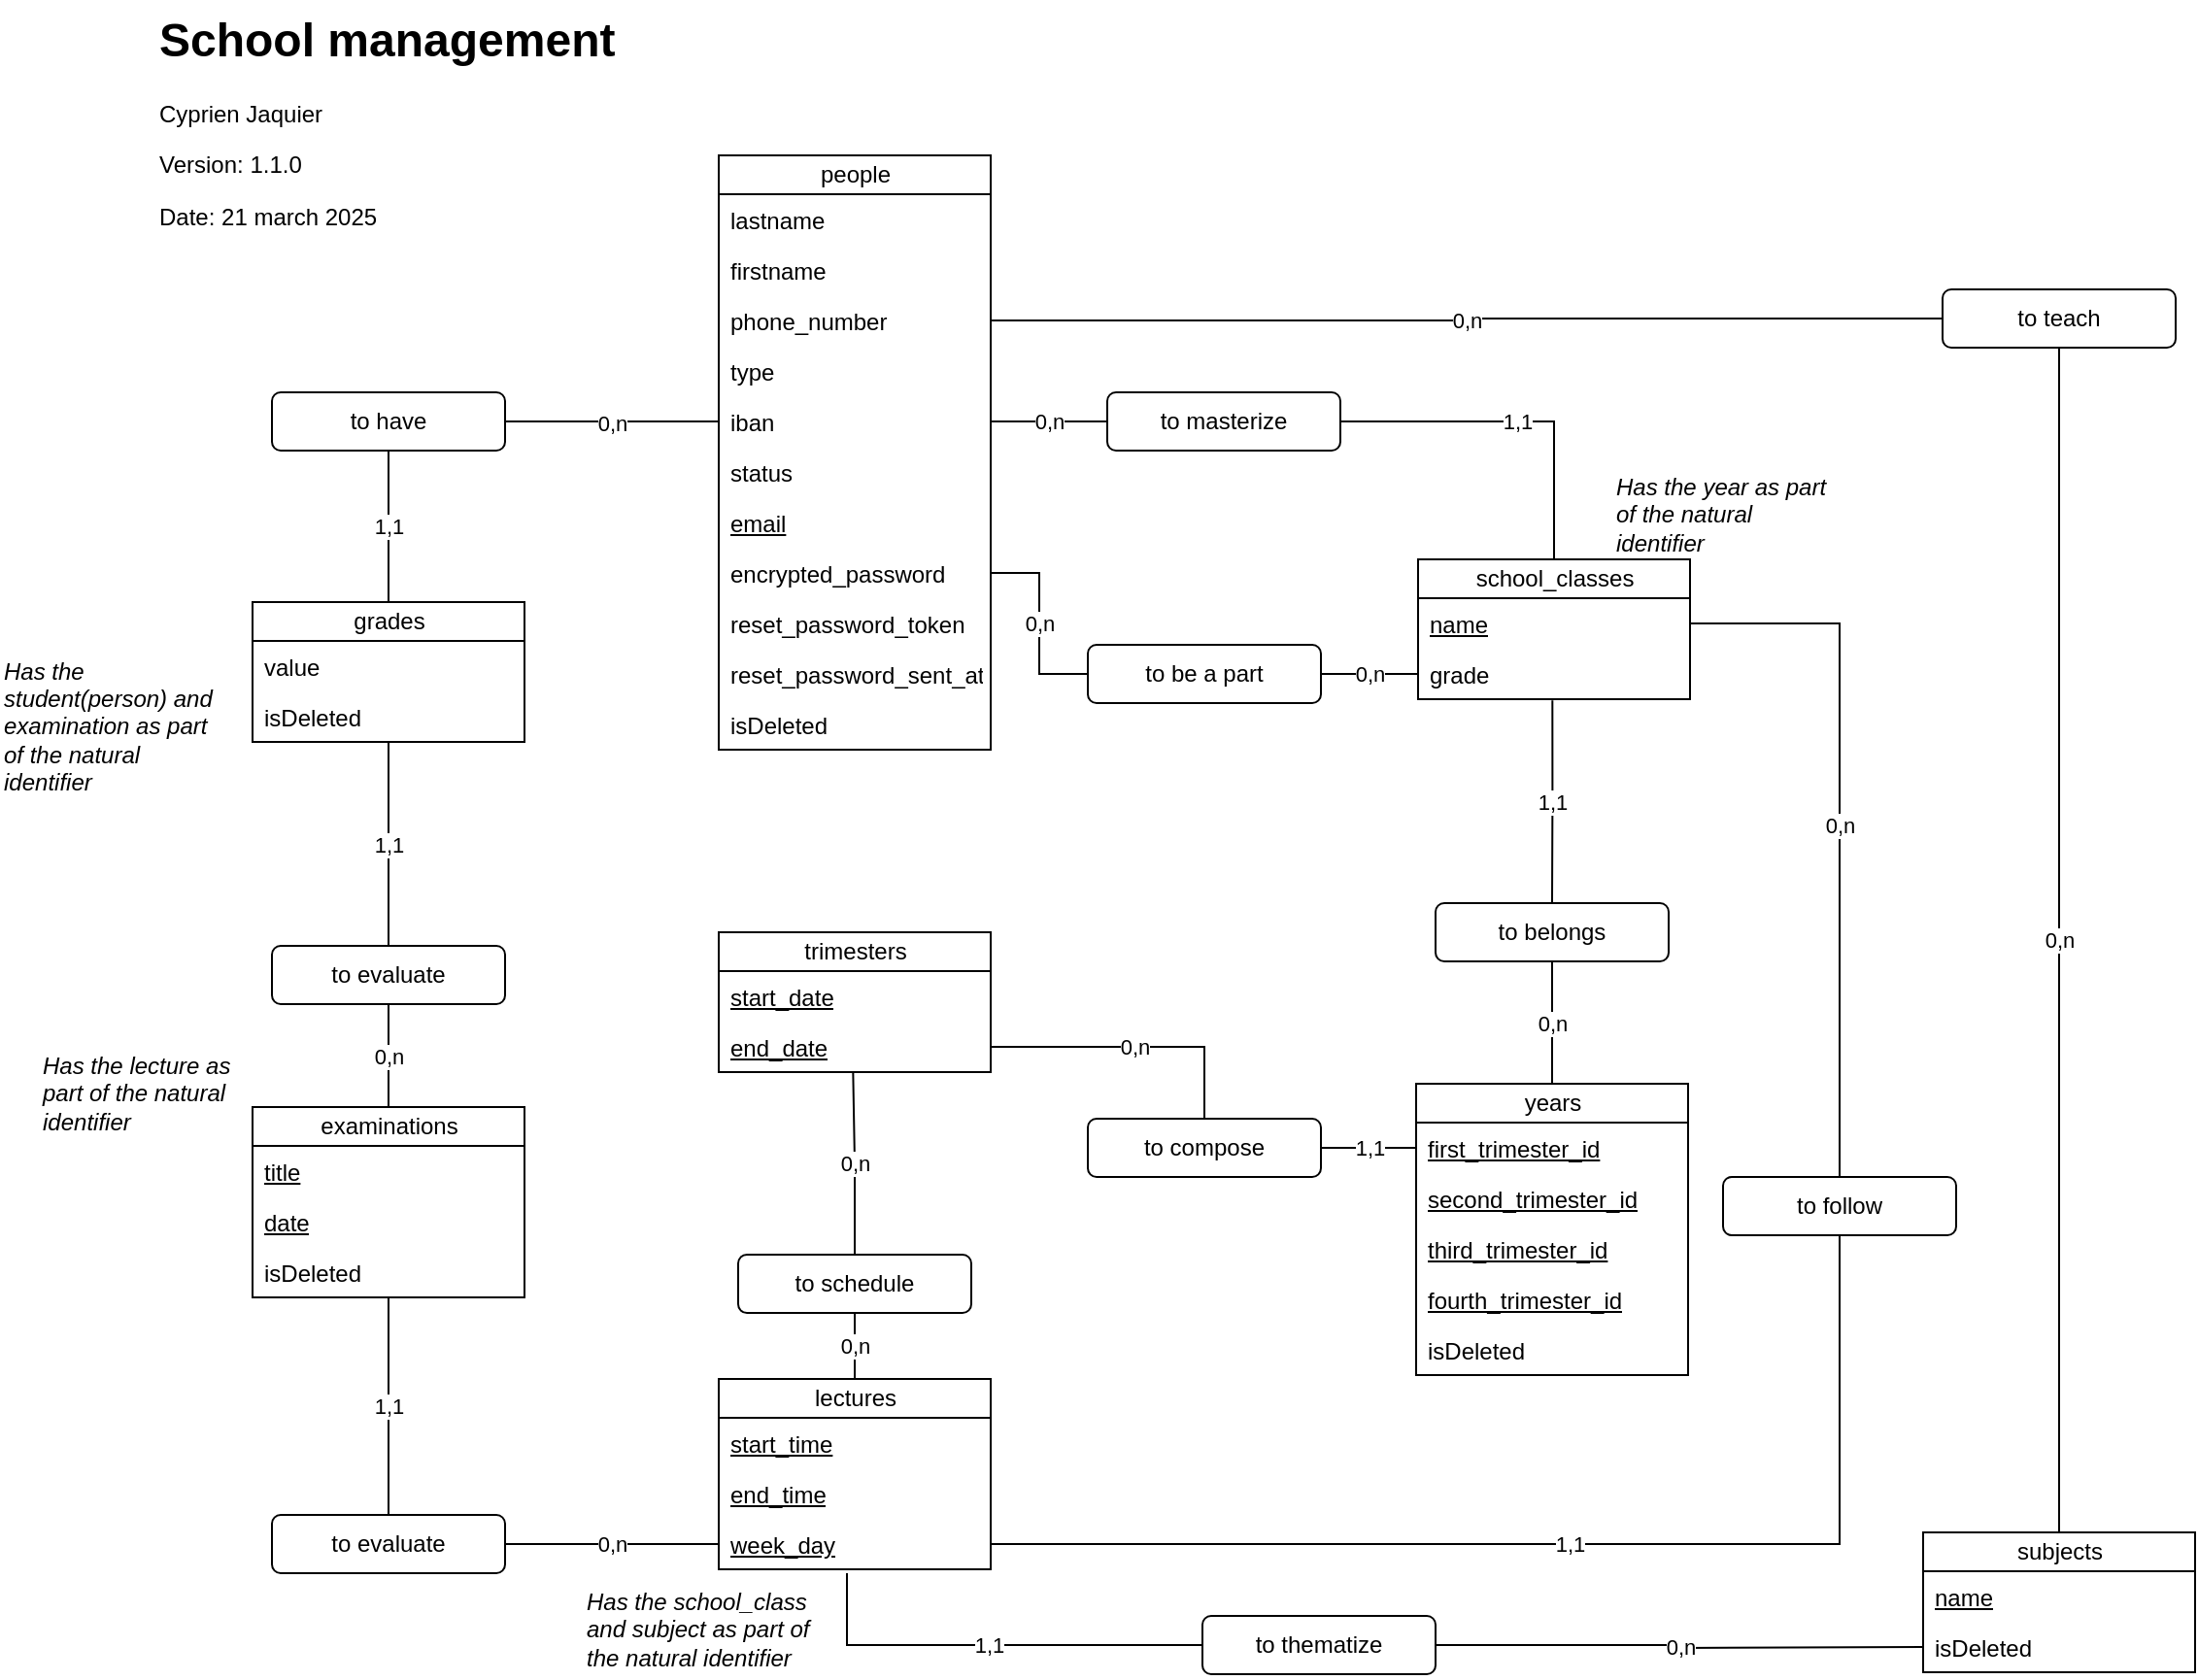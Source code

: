 <mxfile version="26.1.1">
  <diagram name="Page-1" id="XfhUcXcF2LE9acCcoFgk">
    <mxGraphModel dx="2326" dy="686" grid="1" gridSize="10" guides="1" tooltips="1" connect="1" arrows="1" fold="1" page="1" pageScale="1" pageWidth="827" pageHeight="1169" math="0" shadow="0">
      <root>
        <mxCell id="0" />
        <mxCell id="1" parent="0" />
        <mxCell id="c3kGjx1w-b3ts2C8C347-1" value="people" style="swimlane;fontStyle=0;childLayout=stackLayout;horizontal=1;startSize=20;fillColor=none;horizontalStack=0;resizeParent=1;resizeParentMax=0;resizeLast=0;collapsible=1;marginBottom=0;html=1;" parent="1" vertex="1">
          <mxGeometry x="310" y="200" width="140" height="306" as="geometry" />
        </mxCell>
        <mxCell id="c3kGjx1w-b3ts2C8C347-2" value="lastname" style="text;strokeColor=none;fillColor=none;align=left;verticalAlign=top;spacingLeft=4;spacingRight=4;overflow=hidden;rotatable=0;points=[[0,0.5],[1,0.5]];portConstraint=eastwest;whiteSpace=wrap;html=1;" parent="c3kGjx1w-b3ts2C8C347-1" vertex="1">
          <mxGeometry y="20" width="140" height="26" as="geometry" />
        </mxCell>
        <mxCell id="c3kGjx1w-b3ts2C8C347-3" value="firstname" style="text;strokeColor=none;fillColor=none;align=left;verticalAlign=top;spacingLeft=4;spacingRight=4;overflow=hidden;rotatable=0;points=[[0,0.5],[1,0.5]];portConstraint=eastwest;whiteSpace=wrap;html=1;" parent="c3kGjx1w-b3ts2C8C347-1" vertex="1">
          <mxGeometry y="46" width="140" height="26" as="geometry" />
        </mxCell>
        <mxCell id="c3kGjx1w-b3ts2C8C347-4" value="phone_number" style="text;strokeColor=none;fillColor=none;align=left;verticalAlign=top;spacingLeft=4;spacingRight=4;overflow=hidden;rotatable=0;points=[[0,0.5],[1,0.5]];portConstraint=eastwest;whiteSpace=wrap;html=1;" parent="c3kGjx1w-b3ts2C8C347-1" vertex="1">
          <mxGeometry y="72" width="140" height="26" as="geometry" />
        </mxCell>
        <mxCell id="c3kGjx1w-b3ts2C8C347-5" value="type" style="text;strokeColor=none;fillColor=none;align=left;verticalAlign=top;spacingLeft=4;spacingRight=4;overflow=hidden;rotatable=0;points=[[0,0.5],[1,0.5]];portConstraint=eastwest;whiteSpace=wrap;html=1;" parent="c3kGjx1w-b3ts2C8C347-1" vertex="1">
          <mxGeometry y="98" width="140" height="26" as="geometry" />
        </mxCell>
        <mxCell id="c3kGjx1w-b3ts2C8C347-8" value="iban" style="text;strokeColor=none;fillColor=none;align=left;verticalAlign=top;spacingLeft=4;spacingRight=4;overflow=hidden;rotatable=0;points=[[0,0.5],[1,0.5]];portConstraint=eastwest;whiteSpace=wrap;html=1;" parent="c3kGjx1w-b3ts2C8C347-1" vertex="1">
          <mxGeometry y="124" width="140" height="26" as="geometry" />
        </mxCell>
        <mxCell id="c3kGjx1w-b3ts2C8C347-9" value="status" style="text;strokeColor=none;fillColor=none;align=left;verticalAlign=top;spacingLeft=4;spacingRight=4;overflow=hidden;rotatable=0;points=[[0,0.5],[1,0.5]];portConstraint=eastwest;whiteSpace=wrap;html=1;" parent="c3kGjx1w-b3ts2C8C347-1" vertex="1">
          <mxGeometry y="150" width="140" height="26" as="geometry" />
        </mxCell>
        <mxCell id="c3kGjx1w-b3ts2C8C347-10" value="email" style="text;strokeColor=none;fillColor=none;align=left;verticalAlign=top;spacingLeft=4;spacingRight=4;overflow=hidden;rotatable=0;points=[[0,0.5],[1,0.5]];portConstraint=eastwest;whiteSpace=wrap;html=1;fontStyle=4" parent="c3kGjx1w-b3ts2C8C347-1" vertex="1">
          <mxGeometry y="176" width="140" height="26" as="geometry" />
        </mxCell>
        <mxCell id="c3kGjx1w-b3ts2C8C347-11" value="encrypted_password" style="text;strokeColor=none;fillColor=none;align=left;verticalAlign=top;spacingLeft=4;spacingRight=4;overflow=hidden;rotatable=0;points=[[0,0.5],[1,0.5]];portConstraint=eastwest;whiteSpace=wrap;html=1;" parent="c3kGjx1w-b3ts2C8C347-1" vertex="1">
          <mxGeometry y="202" width="140" height="26" as="geometry" />
        </mxCell>
        <mxCell id="c3kGjx1w-b3ts2C8C347-12" value="reset_password_token" style="text;strokeColor=none;fillColor=none;align=left;verticalAlign=top;spacingLeft=4;spacingRight=4;overflow=hidden;rotatable=0;points=[[0,0.5],[1,0.5]];portConstraint=eastwest;whiteSpace=wrap;html=1;" parent="c3kGjx1w-b3ts2C8C347-1" vertex="1">
          <mxGeometry y="228" width="140" height="26" as="geometry" />
        </mxCell>
        <mxCell id="c3kGjx1w-b3ts2C8C347-13" value="reset_password_sent_at" style="text;strokeColor=none;fillColor=none;align=left;verticalAlign=top;spacingLeft=4;spacingRight=4;overflow=hidden;rotatable=0;points=[[0,0.5],[1,0.5]];portConstraint=eastwest;whiteSpace=wrap;html=1;" parent="c3kGjx1w-b3ts2C8C347-1" vertex="1">
          <mxGeometry y="254" width="140" height="26" as="geometry" />
        </mxCell>
        <mxCell id="c3kGjx1w-b3ts2C8C347-14" value="isDeleted" style="text;strokeColor=none;fillColor=none;align=left;verticalAlign=top;spacingLeft=4;spacingRight=4;overflow=hidden;rotatable=0;points=[[0,0.5],[1,0.5]];portConstraint=eastwest;whiteSpace=wrap;html=1;" parent="c3kGjx1w-b3ts2C8C347-1" vertex="1">
          <mxGeometry y="280" width="140" height="26" as="geometry" />
        </mxCell>
        <mxCell id="c3kGjx1w-b3ts2C8C347-163" value="1,1" style="edgeStyle=orthogonalEdgeStyle;rounded=0;orthogonalLoop=1;jettySize=auto;html=1;entryX=0.5;entryY=0;entryDx=0;entryDy=0;endArrow=none;startFill=0;" parent="1" source="c3kGjx1w-b3ts2C8C347-15" target="c3kGjx1w-b3ts2C8C347-162" edge="1">
          <mxGeometry relative="1" as="geometry" />
        </mxCell>
        <mxCell id="c3kGjx1w-b3ts2C8C347-15" value="examinations" style="swimlane;fontStyle=0;childLayout=stackLayout;horizontal=1;startSize=20;fillColor=none;horizontalStack=0;resizeParent=1;resizeParentMax=0;resizeLast=0;collapsible=1;marginBottom=0;html=1;" parent="1" vertex="1">
          <mxGeometry x="70" y="690" width="140" height="98" as="geometry" />
        </mxCell>
        <mxCell id="c3kGjx1w-b3ts2C8C347-16" value="title" style="text;strokeColor=none;fillColor=none;align=left;verticalAlign=top;spacingLeft=4;spacingRight=4;overflow=hidden;rotatable=0;points=[[0,0.5],[1,0.5]];portConstraint=eastwest;whiteSpace=wrap;html=1;fontStyle=4" parent="c3kGjx1w-b3ts2C8C347-15" vertex="1">
          <mxGeometry y="20" width="140" height="26" as="geometry" />
        </mxCell>
        <mxCell id="c3kGjx1w-b3ts2C8C347-17" value="date" style="text;strokeColor=none;fillColor=none;align=left;verticalAlign=top;spacingLeft=4;spacingRight=4;overflow=hidden;rotatable=0;points=[[0,0.5],[1,0.5]];portConstraint=eastwest;whiteSpace=wrap;html=1;fontStyle=4" parent="c3kGjx1w-b3ts2C8C347-15" vertex="1">
          <mxGeometry y="46" width="140" height="26" as="geometry" />
        </mxCell>
        <mxCell id="c3kGjx1w-b3ts2C8C347-28" value="isDeleted" style="text;strokeColor=none;fillColor=none;align=left;verticalAlign=top;spacingLeft=4;spacingRight=4;overflow=hidden;rotatable=0;points=[[0,0.5],[1,0.5]];portConstraint=eastwest;whiteSpace=wrap;html=1;" parent="c3kGjx1w-b3ts2C8C347-15" vertex="1">
          <mxGeometry y="72" width="140" height="26" as="geometry" />
        </mxCell>
        <mxCell id="c3kGjx1w-b3ts2C8C347-160" value="1,1" style="edgeStyle=orthogonalEdgeStyle;rounded=0;orthogonalLoop=1;jettySize=auto;html=1;entryX=0.5;entryY=0;entryDx=0;entryDy=0;endArrow=none;startFill=0;" parent="1" source="c3kGjx1w-b3ts2C8C347-29" target="c3kGjx1w-b3ts2C8C347-159" edge="1">
          <mxGeometry relative="1" as="geometry" />
        </mxCell>
        <mxCell id="c3kGjx1w-b3ts2C8C347-29" value="grades" style="swimlane;fontStyle=0;childLayout=stackLayout;horizontal=1;startSize=20;fillColor=none;horizontalStack=0;resizeParent=1;resizeParentMax=0;resizeLast=0;collapsible=1;marginBottom=0;html=1;" parent="1" vertex="1">
          <mxGeometry x="70" y="430" width="140" height="72" as="geometry" />
        </mxCell>
        <mxCell id="c3kGjx1w-b3ts2C8C347-30" value="value" style="text;strokeColor=none;fillColor=none;align=left;verticalAlign=top;spacingLeft=4;spacingRight=4;overflow=hidden;rotatable=0;points=[[0,0.5],[1,0.5]];portConstraint=eastwest;whiteSpace=wrap;html=1;" parent="c3kGjx1w-b3ts2C8C347-29" vertex="1">
          <mxGeometry y="20" width="140" height="26" as="geometry" />
        </mxCell>
        <mxCell id="c3kGjx1w-b3ts2C8C347-42" value="isDeleted" style="text;strokeColor=none;fillColor=none;align=left;verticalAlign=top;spacingLeft=4;spacingRight=4;overflow=hidden;rotatable=0;points=[[0,0.5],[1,0.5]];portConstraint=eastwest;whiteSpace=wrap;html=1;" parent="c3kGjx1w-b3ts2C8C347-29" vertex="1">
          <mxGeometry y="46" width="140" height="26" as="geometry" />
        </mxCell>
        <mxCell id="c3kGjx1w-b3ts2C8C347-43" value="lectures" style="swimlane;fontStyle=0;childLayout=stackLayout;horizontal=1;startSize=20;fillColor=none;horizontalStack=0;resizeParent=1;resizeParentMax=0;resizeLast=0;collapsible=1;marginBottom=0;html=1;" parent="1" vertex="1">
          <mxGeometry x="310" y="830" width="140" height="98" as="geometry" />
        </mxCell>
        <mxCell id="c3kGjx1w-b3ts2C8C347-44" value="start_time" style="text;strokeColor=none;fillColor=none;align=left;verticalAlign=top;spacingLeft=4;spacingRight=4;overflow=hidden;rotatable=0;points=[[0,0.5],[1,0.5]];portConstraint=eastwest;whiteSpace=wrap;html=1;fontStyle=4" parent="c3kGjx1w-b3ts2C8C347-43" vertex="1">
          <mxGeometry y="20" width="140" height="26" as="geometry" />
        </mxCell>
        <mxCell id="c3kGjx1w-b3ts2C8C347-45" value="end_time" style="text;strokeColor=none;fillColor=none;align=left;verticalAlign=top;spacingLeft=4;spacingRight=4;overflow=hidden;rotatable=0;points=[[0,0.5],[1,0.5]];portConstraint=eastwest;whiteSpace=wrap;html=1;fontStyle=4" parent="c3kGjx1w-b3ts2C8C347-43" vertex="1">
          <mxGeometry y="46" width="140" height="26" as="geometry" />
        </mxCell>
        <mxCell id="c3kGjx1w-b3ts2C8C347-46" value="week_day" style="text;strokeColor=none;fillColor=none;align=left;verticalAlign=top;spacingLeft=4;spacingRight=4;overflow=hidden;rotatable=0;points=[[0,0.5],[1,0.5]];portConstraint=eastwest;whiteSpace=wrap;html=1;fontStyle=4" parent="c3kGjx1w-b3ts2C8C347-43" vertex="1">
          <mxGeometry y="72" width="140" height="26" as="geometry" />
        </mxCell>
        <mxCell id="c3kGjx1w-b3ts2C8C347-57" value="school_classes" style="swimlane;fontStyle=0;childLayout=stackLayout;horizontal=1;startSize=20;fillColor=none;horizontalStack=0;resizeParent=1;resizeParentMax=0;resizeLast=0;collapsible=1;marginBottom=0;html=1;" parent="1" vertex="1">
          <mxGeometry x="670" y="408" width="140" height="72" as="geometry" />
        </mxCell>
        <mxCell id="c3kGjx1w-b3ts2C8C347-58" value="name" style="text;strokeColor=none;fillColor=none;align=left;verticalAlign=top;spacingLeft=4;spacingRight=4;overflow=hidden;rotatable=0;points=[[0,0.5],[1,0.5]];portConstraint=eastwest;whiteSpace=wrap;html=1;fontStyle=4" parent="c3kGjx1w-b3ts2C8C347-57" vertex="1">
          <mxGeometry y="20" width="140" height="26" as="geometry" />
        </mxCell>
        <mxCell id="c3kGjx1w-b3ts2C8C347-59" value="grade" style="text;strokeColor=none;fillColor=none;align=left;verticalAlign=top;spacingLeft=4;spacingRight=4;overflow=hidden;rotatable=0;points=[[0,0.5],[1,0.5]];portConstraint=eastwest;whiteSpace=wrap;html=1;" parent="c3kGjx1w-b3ts2C8C347-57" vertex="1">
          <mxGeometry y="46" width="140" height="26" as="geometry" />
        </mxCell>
        <mxCell id="c3kGjx1w-b3ts2C8C347-71" value="subjects" style="swimlane;fontStyle=0;childLayout=stackLayout;horizontal=1;startSize=20;fillColor=none;horizontalStack=0;resizeParent=1;resizeParentMax=0;resizeLast=0;collapsible=1;marginBottom=0;html=1;" parent="1" vertex="1">
          <mxGeometry x="930" y="909" width="140" height="72" as="geometry" />
        </mxCell>
        <mxCell id="c3kGjx1w-b3ts2C8C347-72" value="name" style="text;strokeColor=none;fillColor=none;align=left;verticalAlign=top;spacingLeft=4;spacingRight=4;overflow=hidden;rotatable=0;points=[[0,0.5],[1,0.5]];portConstraint=eastwest;whiteSpace=wrap;html=1;fontStyle=4" parent="c3kGjx1w-b3ts2C8C347-71" vertex="1">
          <mxGeometry y="20" width="140" height="26" as="geometry" />
        </mxCell>
        <mxCell id="c3kGjx1w-b3ts2C8C347-84" value="isDeleted" style="text;strokeColor=none;fillColor=none;align=left;verticalAlign=top;spacingLeft=4;spacingRight=4;overflow=hidden;rotatable=0;points=[[0,0.5],[1,0.5]];portConstraint=eastwest;whiteSpace=wrap;html=1;" parent="c3kGjx1w-b3ts2C8C347-71" vertex="1">
          <mxGeometry y="46" width="140" height="26" as="geometry" />
        </mxCell>
        <mxCell id="c3kGjx1w-b3ts2C8C347-85" value="trimesters" style="swimlane;fontStyle=0;childLayout=stackLayout;horizontal=1;startSize=20;fillColor=none;horizontalStack=0;resizeParent=1;resizeParentMax=0;resizeLast=0;collapsible=1;marginBottom=0;html=1;" parent="1" vertex="1">
          <mxGeometry x="310" y="600" width="140" height="72" as="geometry" />
        </mxCell>
        <mxCell id="c3kGjx1w-b3ts2C8C347-86" value="start_date" style="text;strokeColor=none;fillColor=none;align=left;verticalAlign=top;spacingLeft=4;spacingRight=4;overflow=hidden;rotatable=0;points=[[0,0.5],[1,0.5]];portConstraint=eastwest;whiteSpace=wrap;html=1;fontStyle=4" parent="c3kGjx1w-b3ts2C8C347-85" vertex="1">
          <mxGeometry y="20" width="140" height="26" as="geometry" />
        </mxCell>
        <mxCell id="c3kGjx1w-b3ts2C8C347-87" value="end_date" style="text;strokeColor=none;fillColor=none;align=left;verticalAlign=top;spacingLeft=4;spacingRight=4;overflow=hidden;rotatable=0;points=[[0,0.5],[1,0.5]];portConstraint=eastwest;whiteSpace=wrap;html=1;fontStyle=4" parent="c3kGjx1w-b3ts2C8C347-85" vertex="1">
          <mxGeometry y="46" width="140" height="26" as="geometry" />
        </mxCell>
        <mxCell id="c3kGjx1w-b3ts2C8C347-113" value="years" style="swimlane;fontStyle=0;childLayout=stackLayout;horizontal=1;startSize=20;fillColor=none;horizontalStack=0;resizeParent=1;resizeParentMax=0;resizeLast=0;collapsible=1;marginBottom=0;html=1;" parent="1" vertex="1">
          <mxGeometry x="669" y="678" width="140" height="150" as="geometry" />
        </mxCell>
        <mxCell id="c3kGjx1w-b3ts2C8C347-114" value="first_trimester_id" style="text;strokeColor=none;fillColor=none;align=left;verticalAlign=top;spacingLeft=4;spacingRight=4;overflow=hidden;rotatable=0;points=[[0,0.5],[1,0.5]];portConstraint=eastwest;whiteSpace=wrap;html=1;fontStyle=4" parent="c3kGjx1w-b3ts2C8C347-113" vertex="1">
          <mxGeometry y="20" width="140" height="26" as="geometry" />
        </mxCell>
        <mxCell id="c3kGjx1w-b3ts2C8C347-115" value="second_trimester_id" style="text;strokeColor=none;fillColor=none;align=left;verticalAlign=top;spacingLeft=4;spacingRight=4;overflow=hidden;rotatable=0;points=[[0,0.5],[1,0.5]];portConstraint=eastwest;whiteSpace=wrap;html=1;fontStyle=4" parent="c3kGjx1w-b3ts2C8C347-113" vertex="1">
          <mxGeometry y="46" width="140" height="26" as="geometry" />
        </mxCell>
        <mxCell id="c3kGjx1w-b3ts2C8C347-116" value="third_trimester_id" style="text;strokeColor=none;fillColor=none;align=left;verticalAlign=top;spacingLeft=4;spacingRight=4;overflow=hidden;rotatable=0;points=[[0,0.5],[1,0.5]];portConstraint=eastwest;whiteSpace=wrap;html=1;fontStyle=4" parent="c3kGjx1w-b3ts2C8C347-113" vertex="1">
          <mxGeometry y="72" width="140" height="26" as="geometry" />
        </mxCell>
        <mxCell id="c3kGjx1w-b3ts2C8C347-117" value="fourth_trimester_id" style="text;strokeColor=none;fillColor=none;align=left;verticalAlign=top;spacingLeft=4;spacingRight=4;overflow=hidden;rotatable=0;points=[[0,0.5],[1,0.5]];portConstraint=eastwest;whiteSpace=wrap;html=1;fontStyle=4" parent="c3kGjx1w-b3ts2C8C347-113" vertex="1">
          <mxGeometry y="98" width="140" height="26" as="geometry" />
        </mxCell>
        <mxCell id="c3kGjx1w-b3ts2C8C347-126" value="isDeleted" style="text;strokeColor=none;fillColor=none;align=left;verticalAlign=top;spacingLeft=4;spacingRight=4;overflow=hidden;rotatable=0;points=[[0,0.5],[1,0.5]];portConstraint=eastwest;whiteSpace=wrap;html=1;" parent="c3kGjx1w-b3ts2C8C347-113" vertex="1">
          <mxGeometry y="124" width="140" height="26" as="geometry" />
        </mxCell>
        <mxCell id="c3kGjx1w-b3ts2C8C347-144" value="0,n" style="edgeStyle=orthogonalEdgeStyle;rounded=0;orthogonalLoop=1;jettySize=auto;html=1;entryX=1;entryY=0.5;entryDx=0;entryDy=0;endArrow=none;startFill=0;" parent="1" source="c3kGjx1w-b3ts2C8C347-142" edge="1">
          <mxGeometry relative="1" as="geometry">
            <mxPoint x="450" y="337" as="targetPoint" />
          </mxGeometry>
        </mxCell>
        <mxCell id="c3kGjx1w-b3ts2C8C347-147" value="1,1" style="edgeStyle=orthogonalEdgeStyle;rounded=0;orthogonalLoop=1;jettySize=auto;html=1;entryX=0.5;entryY=0;entryDx=0;entryDy=0;endArrow=none;startFill=0;" parent="1" source="c3kGjx1w-b3ts2C8C347-142" target="c3kGjx1w-b3ts2C8C347-57" edge="1">
          <mxGeometry relative="1" as="geometry" />
        </mxCell>
        <mxCell id="c3kGjx1w-b3ts2C8C347-142" value="to masterize" style="rounded=1;whiteSpace=wrap;html=1;" parent="1" vertex="1">
          <mxGeometry x="510" y="322" width="120" height="30" as="geometry" />
        </mxCell>
        <mxCell id="c3kGjx1w-b3ts2C8C347-143" value="to be a part" style="rounded=1;whiteSpace=wrap;html=1;" parent="1" vertex="1">
          <mxGeometry x="500" y="452" width="120" height="30" as="geometry" />
        </mxCell>
        <mxCell id="c3kGjx1w-b3ts2C8C347-148" value="0,n" style="edgeStyle=orthogonalEdgeStyle;rounded=0;orthogonalLoop=1;jettySize=auto;html=1;entryX=0;entryY=0.5;entryDx=0;entryDy=0;endArrow=none;startFill=0;exitX=1;exitY=0.5;exitDx=0;exitDy=0;" parent="1" source="c3kGjx1w-b3ts2C8C347-11" target="c3kGjx1w-b3ts2C8C347-143" edge="1">
          <mxGeometry relative="1" as="geometry">
            <mxPoint x="520" y="347" as="sourcePoint" />
            <mxPoint x="460" y="347" as="targetPoint" />
          </mxGeometry>
        </mxCell>
        <mxCell id="c3kGjx1w-b3ts2C8C347-149" value="0,n" style="edgeStyle=orthogonalEdgeStyle;rounded=0;orthogonalLoop=1;jettySize=auto;html=1;entryX=0;entryY=0.5;entryDx=0;entryDy=0;endArrow=none;startFill=0;exitX=1;exitY=0.5;exitDx=0;exitDy=0;" parent="1" source="c3kGjx1w-b3ts2C8C347-143" target="c3kGjx1w-b3ts2C8C347-59" edge="1">
          <mxGeometry relative="1" as="geometry">
            <mxPoint x="460" y="477" as="sourcePoint" />
            <mxPoint x="510" y="477" as="targetPoint" />
          </mxGeometry>
        </mxCell>
        <mxCell id="c3kGjx1w-b3ts2C8C347-151" value="to belongs" style="rounded=1;whiteSpace=wrap;html=1;" parent="1" vertex="1">
          <mxGeometry x="679" y="585" width="120" height="30" as="geometry" />
        </mxCell>
        <mxCell id="c3kGjx1w-b3ts2C8C347-152" value="1,1" style="edgeStyle=orthogonalEdgeStyle;rounded=0;orthogonalLoop=1;jettySize=auto;html=1;entryX=0.5;entryY=0;entryDx=0;entryDy=0;endArrow=none;startFill=0;exitX=0.494;exitY=1.022;exitDx=0;exitDy=0;exitPerimeter=0;" parent="1" source="c3kGjx1w-b3ts2C8C347-59" target="c3kGjx1w-b3ts2C8C347-151" edge="1">
          <mxGeometry relative="1" as="geometry">
            <mxPoint x="738.46" y="506.884" as="sourcePoint" />
            <mxPoint x="510" y="477" as="targetPoint" />
          </mxGeometry>
        </mxCell>
        <mxCell id="c3kGjx1w-b3ts2C8C347-153" value="0,n" style="edgeStyle=orthogonalEdgeStyle;rounded=0;orthogonalLoop=1;jettySize=auto;html=1;entryX=0.5;entryY=0;entryDx=0;entryDy=0;endArrow=none;startFill=0;exitX=0.5;exitY=1;exitDx=0;exitDy=0;" parent="1" source="c3kGjx1w-b3ts2C8C347-151" target="c3kGjx1w-b3ts2C8C347-113" edge="1">
          <mxGeometry relative="1" as="geometry">
            <mxPoint x="630" y="477" as="sourcePoint" />
            <mxPoint x="680" y="477" as="targetPoint" />
          </mxGeometry>
        </mxCell>
        <mxCell id="c3kGjx1w-b3ts2C8C347-154" value="to have" style="rounded=1;whiteSpace=wrap;html=1;" parent="1" vertex="1">
          <mxGeometry x="80" y="322" width="120" height="30" as="geometry" />
        </mxCell>
        <mxCell id="c3kGjx1w-b3ts2C8C347-155" value="0,n" style="edgeStyle=orthogonalEdgeStyle;rounded=0;orthogonalLoop=1;jettySize=auto;html=1;entryX=0;entryY=0.5;entryDx=0;entryDy=0;endArrow=none;startFill=0;exitX=1;exitY=0.5;exitDx=0;exitDy=0;" parent="1" source="c3kGjx1w-b3ts2C8C347-154" edge="1">
          <mxGeometry relative="1" as="geometry">
            <mxPoint x="520" y="347" as="sourcePoint" />
            <mxPoint x="310" y="337" as="targetPoint" />
          </mxGeometry>
        </mxCell>
        <mxCell id="c3kGjx1w-b3ts2C8C347-156" value="1,1" style="edgeStyle=orthogonalEdgeStyle;rounded=0;orthogonalLoop=1;jettySize=auto;html=1;entryX=0.5;entryY=0;entryDx=0;entryDy=0;endArrow=none;startFill=0;exitX=0.5;exitY=1;exitDx=0;exitDy=0;" parent="1" source="c3kGjx1w-b3ts2C8C347-154" target="c3kGjx1w-b3ts2C8C347-29" edge="1">
          <mxGeometry relative="1" as="geometry">
            <mxPoint x="210" y="347" as="sourcePoint" />
            <mxPoint x="320" y="347" as="targetPoint" />
          </mxGeometry>
        </mxCell>
        <mxCell id="c3kGjx1w-b3ts2C8C347-161" value="0,n" style="edgeStyle=orthogonalEdgeStyle;rounded=0;orthogonalLoop=1;jettySize=auto;html=1;entryX=0.5;entryY=0;entryDx=0;entryDy=0;endArrow=none;startFill=0;" parent="1" source="c3kGjx1w-b3ts2C8C347-159" target="c3kGjx1w-b3ts2C8C347-15" edge="1">
          <mxGeometry relative="1" as="geometry" />
        </mxCell>
        <mxCell id="c3kGjx1w-b3ts2C8C347-159" value="to evaluate" style="rounded=1;whiteSpace=wrap;html=1;" parent="1" vertex="1">
          <mxGeometry x="80" y="607" width="120" height="30" as="geometry" />
        </mxCell>
        <mxCell id="c3kGjx1w-b3ts2C8C347-164" value="0,n" style="edgeStyle=orthogonalEdgeStyle;rounded=0;orthogonalLoop=1;jettySize=auto;html=1;entryX=0;entryY=0.5;entryDx=0;entryDy=0;endArrow=none;startFill=0;" parent="1" source="c3kGjx1w-b3ts2C8C347-162" target="c3kGjx1w-b3ts2C8C347-46" edge="1">
          <mxGeometry relative="1" as="geometry" />
        </mxCell>
        <mxCell id="c3kGjx1w-b3ts2C8C347-162" value="to evaluate" style="rounded=1;whiteSpace=wrap;html=1;" parent="1" vertex="1">
          <mxGeometry x="80" y="900" width="120" height="30" as="geometry" />
        </mxCell>
        <mxCell id="c3kGjx1w-b3ts2C8C347-166" value="0,n" style="edgeStyle=orthogonalEdgeStyle;rounded=0;orthogonalLoop=1;jettySize=auto;html=1;entryX=0;entryY=0.5;entryDx=0;entryDy=0;exitX=1;exitY=0.5;exitDx=0;exitDy=0;endArrow=none;startFill=0;" parent="1" source="c3kGjx1w-b3ts2C8C347-165" edge="1">
          <mxGeometry relative="1" as="geometry">
            <mxPoint x="930" y="968" as="targetPoint" />
          </mxGeometry>
        </mxCell>
        <mxCell id="c3kGjx1w-b3ts2C8C347-167" value="1,1" style="edgeStyle=orthogonalEdgeStyle;rounded=0;orthogonalLoop=1;jettySize=auto;html=1;endArrow=none;startFill=0;" parent="1" source="c3kGjx1w-b3ts2C8C347-165" edge="1">
          <mxGeometry relative="1" as="geometry">
            <mxPoint x="376" y="930" as="targetPoint" />
            <Array as="points">
              <mxPoint x="376" y="967" />
            </Array>
          </mxGeometry>
        </mxCell>
        <mxCell id="c3kGjx1w-b3ts2C8C347-165" value="to thematize" style="rounded=1;whiteSpace=wrap;html=1;" parent="1" vertex="1">
          <mxGeometry x="559" y="952" width="120" height="30" as="geometry" />
        </mxCell>
        <mxCell id="c3kGjx1w-b3ts2C8C347-169" value="0,n" style="edgeStyle=orthogonalEdgeStyle;rounded=0;orthogonalLoop=1;jettySize=auto;html=1;entryX=1;entryY=0.5;entryDx=0;entryDy=0;endArrow=none;startFill=0;" parent="1" source="c3kGjx1w-b3ts2C8C347-168" target="c3kGjx1w-b3ts2C8C347-4" edge="1">
          <mxGeometry relative="1" as="geometry" />
        </mxCell>
        <mxCell id="c3kGjx1w-b3ts2C8C347-170" value="0,n" style="edgeStyle=orthogonalEdgeStyle;rounded=0;orthogonalLoop=1;jettySize=auto;html=1;entryX=0.5;entryY=0;entryDx=0;entryDy=0;endArrow=none;startFill=0;" parent="1" source="c3kGjx1w-b3ts2C8C347-168" target="c3kGjx1w-b3ts2C8C347-71" edge="1">
          <mxGeometry relative="1" as="geometry" />
        </mxCell>
        <mxCell id="c3kGjx1w-b3ts2C8C347-168" value="to teach" style="rounded=1;whiteSpace=wrap;html=1;" parent="1" vertex="1">
          <mxGeometry x="940" y="269" width="120" height="30" as="geometry" />
        </mxCell>
        <mxCell id="c3kGjx1w-b3ts2C8C347-172" value="0,n" style="edgeStyle=orthogonalEdgeStyle;rounded=0;orthogonalLoop=1;jettySize=auto;html=1;entryX=0.5;entryY=0;entryDx=0;entryDy=0;endArrow=none;startFill=0;" parent="1" source="c3kGjx1w-b3ts2C8C347-171" target="c3kGjx1w-b3ts2C8C347-43" edge="1">
          <mxGeometry relative="1" as="geometry" />
        </mxCell>
        <mxCell id="c3kGjx1w-b3ts2C8C347-171" value="to schedule" style="rounded=1;whiteSpace=wrap;html=1;" parent="1" vertex="1">
          <mxGeometry x="320" y="766" width="120" height="30" as="geometry" />
        </mxCell>
        <mxCell id="c3kGjx1w-b3ts2C8C347-173" value="0,n" style="edgeStyle=orthogonalEdgeStyle;rounded=0;orthogonalLoop=1;jettySize=auto;html=1;entryX=0.494;entryY=1.003;entryDx=0;entryDy=0;entryPerimeter=0;endArrow=none;startFill=0;" parent="1" source="c3kGjx1w-b3ts2C8C347-171" target="c3kGjx1w-b3ts2C8C347-87" edge="1">
          <mxGeometry relative="1" as="geometry">
            <mxPoint x="380" y="698.936" as="targetPoint" />
          </mxGeometry>
        </mxCell>
        <mxCell id="c3kGjx1w-b3ts2C8C347-175" value="1,1" style="edgeStyle=orthogonalEdgeStyle;rounded=0;orthogonalLoop=1;jettySize=auto;html=1;entryX=0;entryY=0.5;entryDx=0;entryDy=0;endArrow=none;startFill=0;" parent="1" source="c3kGjx1w-b3ts2C8C347-174" target="c3kGjx1w-b3ts2C8C347-114" edge="1">
          <mxGeometry relative="1" as="geometry" />
        </mxCell>
        <mxCell id="c3kGjx1w-b3ts2C8C347-176" value="0,n" style="edgeStyle=orthogonalEdgeStyle;rounded=0;orthogonalLoop=1;jettySize=auto;html=1;entryX=1;entryY=0.5;entryDx=0;entryDy=0;endArrow=none;startFill=0;" parent="1" source="c3kGjx1w-b3ts2C8C347-174" target="c3kGjx1w-b3ts2C8C347-87" edge="1">
          <mxGeometry relative="1" as="geometry">
            <mxPoint x="450" y="685" as="targetPoint" />
          </mxGeometry>
        </mxCell>
        <mxCell id="c3kGjx1w-b3ts2C8C347-174" value="to compose" style="rounded=1;whiteSpace=wrap;html=1;" parent="1" vertex="1">
          <mxGeometry x="500" y="696" width="120" height="30" as="geometry" />
        </mxCell>
        <mxCell id="c3kGjx1w-b3ts2C8C347-180" value="1,1" style="edgeStyle=orthogonalEdgeStyle;rounded=0;orthogonalLoop=1;jettySize=auto;html=1;entryX=1;entryY=0.5;entryDx=0;entryDy=0;endArrow=none;startFill=0;" parent="1" source="c3kGjx1w-b3ts2C8C347-177" target="c3kGjx1w-b3ts2C8C347-46" edge="1">
          <mxGeometry relative="1" as="geometry" />
        </mxCell>
        <mxCell id="c3kGjx1w-b3ts2C8C347-177" value="to follow" style="rounded=1;whiteSpace=wrap;html=1;" parent="1" vertex="1">
          <mxGeometry x="827" y="726" width="120" height="30" as="geometry" />
        </mxCell>
        <mxCell id="c3kGjx1w-b3ts2C8C347-179" value="0,n" style="edgeStyle=orthogonalEdgeStyle;rounded=0;orthogonalLoop=1;jettySize=auto;html=1;entryX=0.5;entryY=0;entryDx=0;entryDy=0;endArrow=none;startFill=0;" parent="1" source="c3kGjx1w-b3ts2C8C347-58" target="c3kGjx1w-b3ts2C8C347-177" edge="1">
          <mxGeometry relative="1" as="geometry" />
        </mxCell>
        <mxCell id="c3kGjx1w-b3ts2C8C347-181" value="&lt;h1 style=&quot;margin-top: 0px;&quot;&gt;School management&lt;/h1&gt;&lt;p&gt;Cyprien Jaquier&lt;/p&gt;&lt;p&gt;Version: 1.1.0&lt;/p&gt;&lt;p&gt;Date: 21 march 2025&lt;/p&gt;" style="text;html=1;whiteSpace=wrap;overflow=hidden;rounded=0;" parent="1" vertex="1">
          <mxGeometry x="20" y="120" width="260" height="120" as="geometry" />
        </mxCell>
        <mxCell id="c3kGjx1w-b3ts2C8C347-188" value="Has the lecture as part of the natural identifier" style="text;html=1;align=left;verticalAlign=middle;whiteSpace=wrap;rounded=0;fontStyle=2" parent="1" vertex="1">
          <mxGeometry x="-40" y="660" width="120" height="46" as="geometry" />
        </mxCell>
        <mxCell id="c3kGjx1w-b3ts2C8C347-189" value="Has the student(person) and examination as part of the natural identifier" style="text;html=1;align=left;verticalAlign=middle;whiteSpace=wrap;rounded=0;fontStyle=2" parent="1" vertex="1">
          <mxGeometry x="-60" y="460" width="120" height="68" as="geometry" />
        </mxCell>
        <mxCell id="c3kGjx1w-b3ts2C8C347-190" value="Has the year as part of the natural identifier" style="text;html=1;align=left;verticalAlign=middle;whiteSpace=wrap;rounded=0;fontStyle=2" parent="1" vertex="1">
          <mxGeometry x="770" y="362" width="120" height="46" as="geometry" />
        </mxCell>
        <mxCell id="c3kGjx1w-b3ts2C8C347-191" value="Has the school_class and subject as part of the natural identifier" style="text;html=1;align=left;verticalAlign=middle;whiteSpace=wrap;rounded=0;fontStyle=2" parent="1" vertex="1">
          <mxGeometry x="240" y="936" width="120" height="46" as="geometry" />
        </mxCell>
      </root>
    </mxGraphModel>
  </diagram>
</mxfile>
